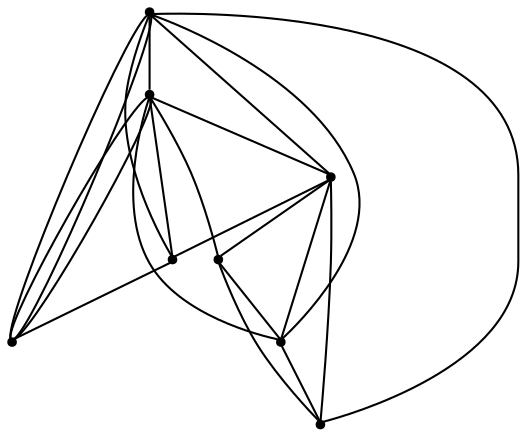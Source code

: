 graph {
  node [shape=point,comment="{\"directed\":false,\"doi\":\"10.1007/978-3-642-36763-2_34\",\"figure\":\"7 (2)\"}"]

  v0 [pos="1776.3316617579344,1262.4171482853503"]
  v1 [pos="1475.5168365513282,1262.9110416634219"]
  v2 [pos="1625.4374925386176,1413.7712095778868"]
  v3 [pos="1700.6396559544526,1187.2610998003465"]
  v4 [pos="1625.922213181595,1375.900264021353"]
  v5 [pos="1625.9222131815952,1113.0739522296822"]
  v6 [pos="1625.4374925386176,1224.3506039093306"]
  v7 [pos="1551.2089696031246,1187.7467266483354"]

  v0 -- v1 [id="-1",pos="1776.3316617579344,1262.4171482853503 1475.5168365513282,1262.9110416634219 1475.5168365513282,1262.9110416634219 1475.5168365513282,1262.9110416634219"]
  v2 -- v1 [id="-4",pos="1625.4374925386176,1413.7712095778868 1474.633892307327,1413.7781725397638 1474.633892307327,1413.7781725397638 1474.633892307327,1413.7781725397638 1475.5168365513282,1262.9110416634219 1475.5168365513282,1262.9110416634219 1475.5168365513282,1262.9110416634219"]
  v2 -- v0 [id="-5",pos="1625.4374925386176,1413.7712095778868 1776.3430822941834,1413.7781725397638 1776.3430822941834,1413.7781725397638 1776.3430822941834,1413.7781725397638 1776.3316617579344,1262.4171482853503 1776.3316617579344,1262.4171482853503 1776.3316617579344,1262.4171482853503"]
  v7 -- v5 [id="-6",pos="1551.2089696031246,1187.7467266483354 1625.9222131815952,1113.0739522296822 1625.9222131815952,1113.0739522296822 1625.9222131815952,1113.0739522296822"]
  v1 -- v7 [id="-7",pos="1475.5168365513282,1262.9110416634219 1551.2089696031246,1187.7467266483354 1551.2089696031246,1187.7467266483354 1551.2089696031246,1187.7467266483354"]
  v0 -- v5 [id="-9",pos="1776.3316617579344,1262.4171482853503 1776.3432095424982,1111.9914501154037 1776.3432095424982,1111.9914501154037 1776.3432095424982,1111.9914501154037 1625.9222131815952,1113.0739522296822 1625.9222131815952,1113.0739522296822 1625.9222131815952,1113.0739522296822"]
  v7 -- v3 [id="-13",pos="1551.2089696031246,1187.7467266483354 1700.6396559544526,1187.2610998003465 1700.6396559544526,1187.2610998003465 1700.6396559544526,1187.2610998003465"]
  v1 -- v6 [id="-15",pos="1475.5168365513282,1262.9110416634219 1625.4374925386176,1224.3506039093306 1625.4374925386176,1224.3506039093306 1625.4374925386176,1224.3506039093306"]
  v5 -- v1 [id="-16",pos="1625.9222131815952,1113.0739522296822 1474.6340195556418,1111.9914501154037 1474.6340195556418,1111.9914501154037 1474.6340195556418,1111.9914501154037 1475.5168365513282,1262.9110416634219 1475.5168365513282,1262.9110416634219 1475.5168365513282,1262.9110416634219"]
  v1 -- v4 [id="-19",pos="1475.5168365513282,1262.9110416634219 1625.922213181595,1375.900264021353 1625.922213181595,1375.900264021353 1625.922213181595,1375.900264021353"]
  v1 -- v2 [id="-20",pos="1475.5168365513282,1262.9110416634219 1625.4374925386176,1413.7712095778868 1625.4374925386176,1413.7712095778868 1625.4374925386176,1413.7712095778868"]
  v4 -- v2 [id="-24",pos="1625.922213181595,1375.900264021353 1625.4374925386176,1413.7712095778868 1625.4374925386176,1413.7712095778868 1625.4374925386176,1413.7712095778868"]
  v6 -- v5 [id="-25",pos="1625.4374925386176,1224.3506039093306 1625.9222131815952,1113.0739522296822 1625.9222131815952,1113.0739522296822 1625.9222131815952,1113.0739522296822"]
  v6 -- v7 [id="-26",pos="1625.4374925386176,1224.3506039093306 1551.2089696031246,1187.7467266483354 1551.2089696031246,1187.7467266483354 1551.2089696031246,1187.7467266483354"]
  v6 -- v0 [id="-27",pos="1625.4374925386176,1224.3506039093306 1776.3316617579344,1262.4171482853503 1776.3316617579344,1262.4171482853503 1776.3316617579344,1262.4171482853503"]
  v6 -- v3 [id="-28",pos="1625.4374925386176,1224.3506039093306 1700.6396559544526,1187.2610998003465 1700.6396559544526,1187.2610998003465 1700.6396559544526,1187.2610998003465"]
  v5 -- v3 [id="-29",pos="1625.9222131815952,1113.0739522296822 1700.6396559544526,1187.2610998003465 1700.6396559544526,1187.2610998003465 1700.6396559544526,1187.2610998003465"]
  v3 -- v0 [id="-30",pos="1700.6396559544526,1187.2610998003465 1776.3316617579344,1262.4171482853503 1776.3316617579344,1262.4171482853503 1776.3316617579344,1262.4171482853503"]
  v6 -- v4 [id="-32",pos="1625.4374925386176,1224.3506039093306 1625.922213181595,1375.900264021353 1625.922213181595,1375.900264021353 1625.922213181595,1375.900264021353"]
  v4 -- v0 [id="-35",pos="1625.922213181595,1375.900264021353 1776.3316617579344,1262.4171482853503 1776.3316617579344,1262.4171482853503 1776.3316617579344,1262.4171482853503"]
  v2 -- v0 [id="-36",pos="1625.4374925386176,1413.7712095778868 1776.3316617579344,1262.4171482853503 1776.3316617579344,1262.4171482853503 1776.3316617579344,1262.4171482853503"]
}